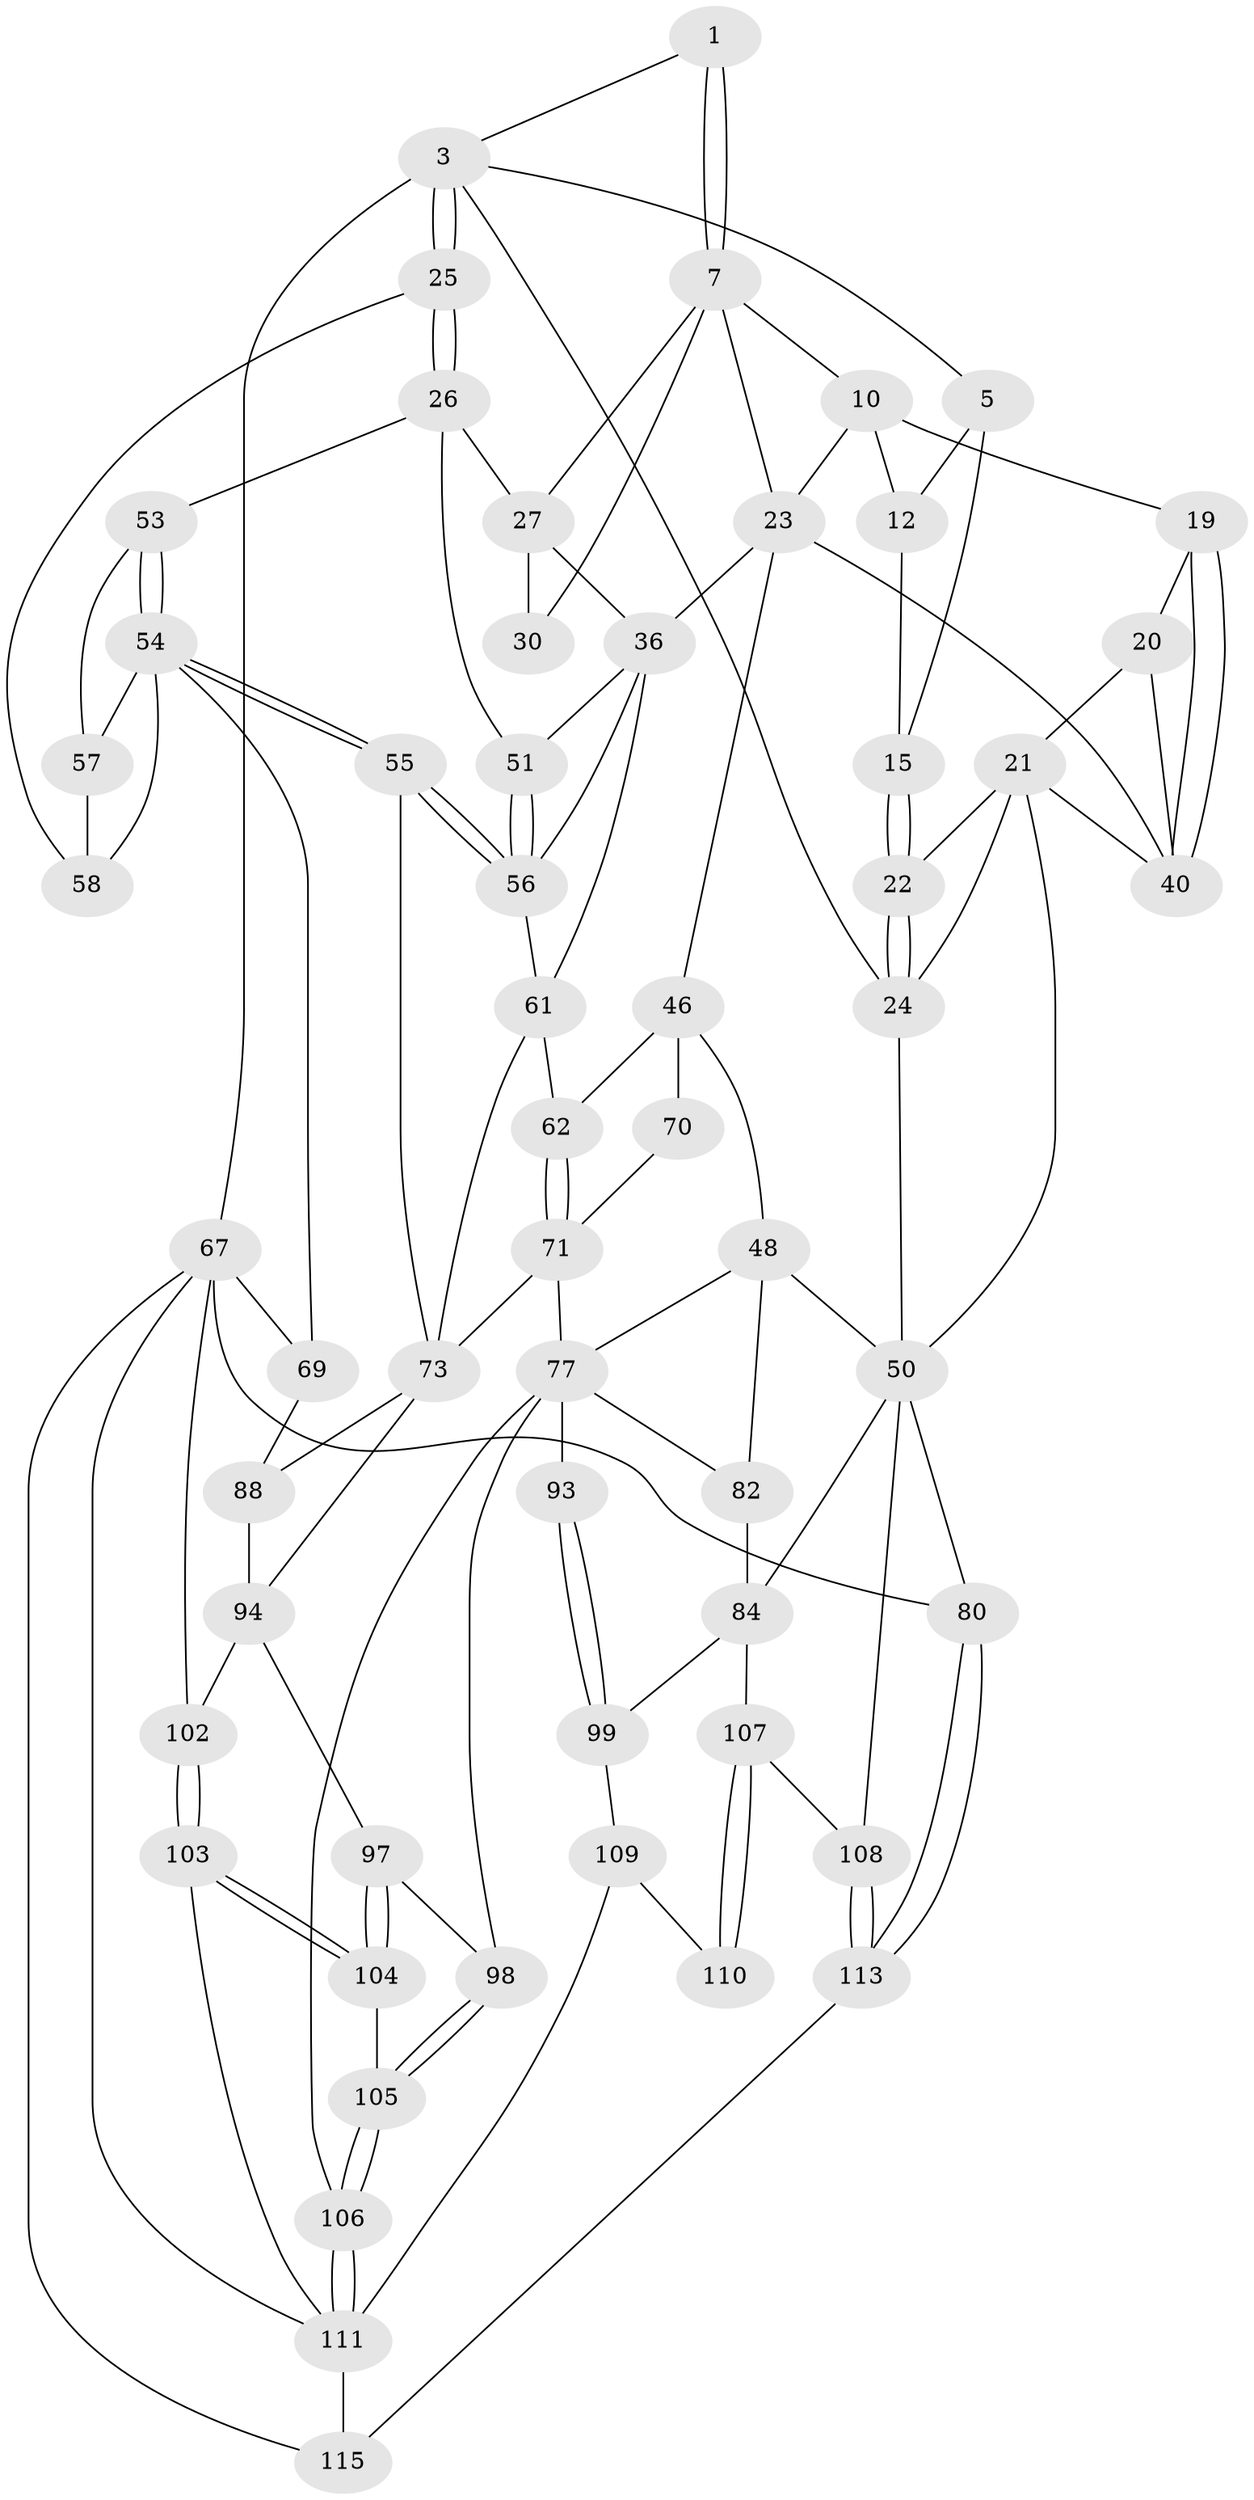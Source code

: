 // original degree distribution, {3: 0.017241379310344827, 4: 0.27586206896551724, 6: 0.25862068965517243, 5: 0.4482758620689655}
// Generated by graph-tools (version 1.1) at 2025/27/03/15/25 16:27:59]
// undirected, 58 vertices, 124 edges
graph export_dot {
graph [start="1"]
  node [color=gray90,style=filled];
  1 [pos="+0.5256332835023528+0",super="+2"];
  3 [pos="+1+0",super="+4"];
  5 [pos="+0+0",super="+6"];
  7 [pos="+0.5157742960141243+0.08505287234605535",super="+8+13"];
  10 [pos="+0.3366269478339882+0.05370426267304099",super="+11+17"];
  12 [pos="+0.31688201716382225+0",super="+14"];
  15 [pos="+0.10869669835160786+0.02849288087582261"];
  19 [pos="+0.25559746764059726+0.21600050878128652"];
  20 [pos="+0.2267141101929414+0.2219946586015102"];
  21 [pos="+0.13845697885022862+0.20597110731746957",super="+42"];
  22 [pos="+0.1281418290778941+0.1914896356247612"];
  23 [pos="+0.37939242688843133+0.17111557570762195",super="+38"];
  24 [pos="+0+0.23201464190727888",super="+43"];
  25 [pos="+1+0"];
  26 [pos="+0.788058199590046+0.11678069436253771",super="+31"];
  27 [pos="+0.6981717166686047+0.12735097108044327",super="+28"];
  30 [pos="+0.4899765697868374+0.1512587979193382"];
  36 [pos="+0.5458931653826803+0.3478337626387095",super="+37+52"];
  40 [pos="+0.33508638118219236+0.3383001764823813",super="+41"];
  46 [pos="+0.3653003233465754+0.4778386369179826",super="+47+63"];
  48 [pos="+0.26476659468482555+0.49462718483757945",super="+49"];
  50 [pos="+0.22303599454837583+0.4784929253448536",super="+75"];
  51 [pos="+0.7762903891887809+0.31671431163473646"];
  53 [pos="+0.8245877523205312+0.3023881060456249"];
  54 [pos="+0.7986907141637025+0.5459079319633724",super="+59"];
  55 [pos="+0.7684084611836121+0.5601805460442728"];
  56 [pos="+0.7298048493932263+0.4833650860737001",super="+65"];
  57 [pos="+0.8585897280043717+0.30564219127224623"];
  58 [pos="+1+0"];
  61 [pos="+0.5457112464238056+0.41966175944450157",super="+66"];
  62 [pos="+0.49466050282590923+0.4830244616353682"];
  67 [pos="+1+1",super="+81+68"];
  69 [pos="+1+0.8262084083007759",super="+87"];
  70 [pos="+0.42891669777722663+0.6216522591146354"];
  71 [pos="+0.4834122167296196+0.6595093000758869",super="+72"];
  73 [pos="+0.6246773016182406+0.6092825091795242",super="+74+76"];
  77 [pos="+0.44432607088650555+0.6662476443767684",super="+78+91"];
  80 [pos="+0+1"];
  82 [pos="+0.23387954266549787+0.49963336915207285",super="+83"];
  84 [pos="+0.017940094656226032+0.6836449238003262",super="+100"];
  88 [pos="+0.7762990605310588+0.6703503802031058",super="+89"];
  93 [pos="+0.24693080604303355+0.8105600679207919"];
  94 [pos="+0.6062931439104505+0.8183997182743579",super="+96+95"];
  97 [pos="+0.47117014128900686+0.8279852845129407"];
  98 [pos="+0.4435676287502392+0.8277849937638048"];
  99 [pos="+0.14826652220703757+0.8388664358390362"];
  102 [pos="+0.6518551583768697+0.9633745274595921"];
  103 [pos="+0.6430612689526707+1"];
  104 [pos="+0.5326931872037329+0.9471102069535217"];
  105 [pos="+0.41844390489028166+0.9188645108199445"];
  106 [pos="+0.2988461797277564+0.9288813907938105"];
  107 [pos="+0.07271616771072208+0.8772236264648541"];
  108 [pos="+0.06681333938554641+0.8761530585292447"];
  109 [pos="+0.1477003664533696+0.8559642459150065",super="+112"];
  110 [pos="+0.12378330687554415+0.9507942180807799"];
  111 [pos="+0.21988595939021213+1",super="+114"];
  113 [pos="+0.04826164909470241+0.8996615095612752"];
  115 [pos="+0.1401398605889113+1"];
  1 -- 7 [weight=2];
  1 -- 7;
  1 -- 3;
  3 -- 25;
  3 -- 25;
  3 -- 67 [weight=2];
  3 -- 24;
  3 -- 5;
  5 -- 15;
  5 -- 12;
  7 -- 10;
  7 -- 23;
  7 -- 30;
  7 -- 27;
  10 -- 12 [weight=2];
  10 -- 19;
  10 -- 23;
  12 -- 15;
  15 -- 22;
  15 -- 22;
  19 -- 20;
  19 -- 40;
  19 -- 40;
  20 -- 21;
  20 -- 40;
  21 -- 22;
  21 -- 24;
  21 -- 40;
  21 -- 50;
  22 -- 24;
  22 -- 24;
  23 -- 40;
  23 -- 36 [weight=2];
  23 -- 46;
  24 -- 50;
  25 -- 26;
  25 -- 26;
  25 -- 58;
  26 -- 27 [weight=2];
  26 -- 51;
  26 -- 53;
  27 -- 36;
  27 -- 30 [weight=2];
  36 -- 56;
  36 -- 51;
  36 -- 61;
  46 -- 48;
  46 -- 70 [weight=2];
  46 -- 62;
  48 -- 50;
  48 -- 82;
  48 -- 77;
  50 -- 80;
  50 -- 84;
  50 -- 108;
  51 -- 56;
  51 -- 56;
  53 -- 54;
  53 -- 54;
  53 -- 57;
  54 -- 55;
  54 -- 55;
  54 -- 57;
  54 -- 58;
  54 -- 69;
  55 -- 56;
  55 -- 56;
  55 -- 73;
  56 -- 61;
  57 -- 58;
  61 -- 62;
  61 -- 73;
  62 -- 71;
  62 -- 71;
  67 -- 80;
  67 -- 115;
  67 -- 111;
  67 -- 69 [weight=2];
  67 -- 102;
  69 -- 88;
  70 -- 71;
  71 -- 73;
  71 -- 77;
  73 -- 88;
  73 -- 94;
  77 -- 82 [weight=2];
  77 -- 93 [weight=2];
  77 -- 98;
  77 -- 106;
  80 -- 113;
  80 -- 113;
  82 -- 84;
  84 -- 107;
  84 -- 99;
  88 -- 94 [weight=2];
  93 -- 99;
  93 -- 99;
  94 -- 102;
  94 -- 97;
  97 -- 98;
  97 -- 104;
  97 -- 104;
  98 -- 105;
  98 -- 105;
  99 -- 109;
  102 -- 103;
  102 -- 103;
  103 -- 104;
  103 -- 104;
  103 -- 111;
  104 -- 105;
  105 -- 106;
  105 -- 106;
  106 -- 111;
  106 -- 111;
  107 -- 108;
  107 -- 110;
  107 -- 110;
  108 -- 113;
  108 -- 113;
  109 -- 110 [weight=2];
  109 -- 111;
  111 -- 115;
  113 -- 115;
}
